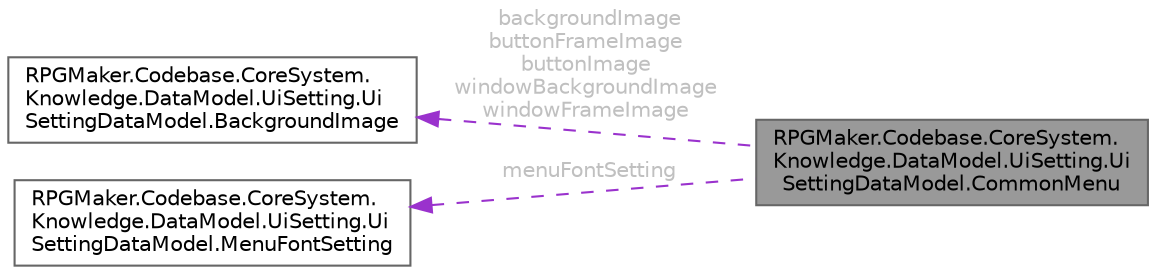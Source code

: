 digraph "RPGMaker.Codebase.CoreSystem.Knowledge.DataModel.UiSetting.UiSettingDataModel.CommonMenu"
{
 // LATEX_PDF_SIZE
  bgcolor="transparent";
  edge [fontname=Helvetica,fontsize=10,labelfontname=Helvetica,labelfontsize=10];
  node [fontname=Helvetica,fontsize=10,shape=box,height=0.2,width=0.4];
  rankdir="LR";
  Node1 [id="Node000001",label="RPGMaker.Codebase.CoreSystem.\lKnowledge.DataModel.UiSetting.Ui\lSettingDataModel.CommonMenu",height=0.2,width=0.4,color="gray40", fillcolor="grey60", style="filled", fontcolor="black",tooltip=" "];
  Node2 -> Node1 [id="edge1_Node000001_Node000002",dir="back",color="darkorchid3",style="dashed",tooltip=" ",label=" backgroundImage\nbuttonFrameImage\nbuttonImage\nwindowBackgroundImage\nwindowFrameImage",fontcolor="grey" ];
  Node2 [id="Node000002",label="RPGMaker.Codebase.CoreSystem.\lKnowledge.DataModel.UiSetting.Ui\lSettingDataModel.BackgroundImage",height=0.2,width=0.4,color="gray40", fillcolor="white", style="filled",URL="$d7/d77/class_r_p_g_maker_1_1_codebase_1_1_core_system_1_1_knowledge_1_1_data_model_1_1_ui_setting_1_1_u5db0cfee75e96f35ee5d07f5233edf8f.html",tooltip=" "];
  Node3 -> Node1 [id="edge2_Node000001_Node000003",dir="back",color="darkorchid3",style="dashed",tooltip=" ",label=" menuFontSetting",fontcolor="grey" ];
  Node3 [id="Node000003",label="RPGMaker.Codebase.CoreSystem.\lKnowledge.DataModel.UiSetting.Ui\lSettingDataModel.MenuFontSetting",height=0.2,width=0.4,color="gray40", fillcolor="white", style="filled",URL="$dc/db4/class_r_p_g_maker_1_1_codebase_1_1_core_system_1_1_knowledge_1_1_data_model_1_1_ui_setting_1_1_u436d8d2cff0ba8a4d8897023ec2eb49b.html",tooltip=" "];
}
